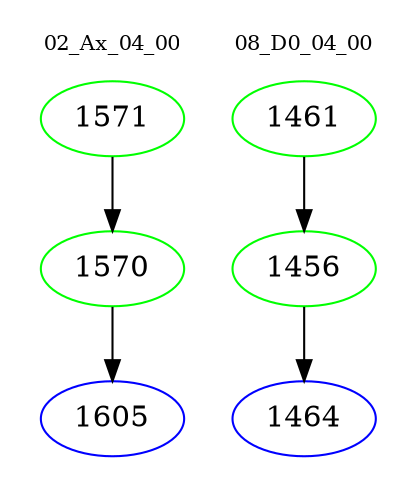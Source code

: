 digraph{
subgraph cluster_0 {
color = white
label = "02_Ax_04_00";
fontsize=10;
T0_1571 [label="1571", color="green"]
T0_1571 -> T0_1570 [color="black"]
T0_1570 [label="1570", color="green"]
T0_1570 -> T0_1605 [color="black"]
T0_1605 [label="1605", color="blue"]
}
subgraph cluster_1 {
color = white
label = "08_D0_04_00";
fontsize=10;
T1_1461 [label="1461", color="green"]
T1_1461 -> T1_1456 [color="black"]
T1_1456 [label="1456", color="green"]
T1_1456 -> T1_1464 [color="black"]
T1_1464 [label="1464", color="blue"]
}
}
